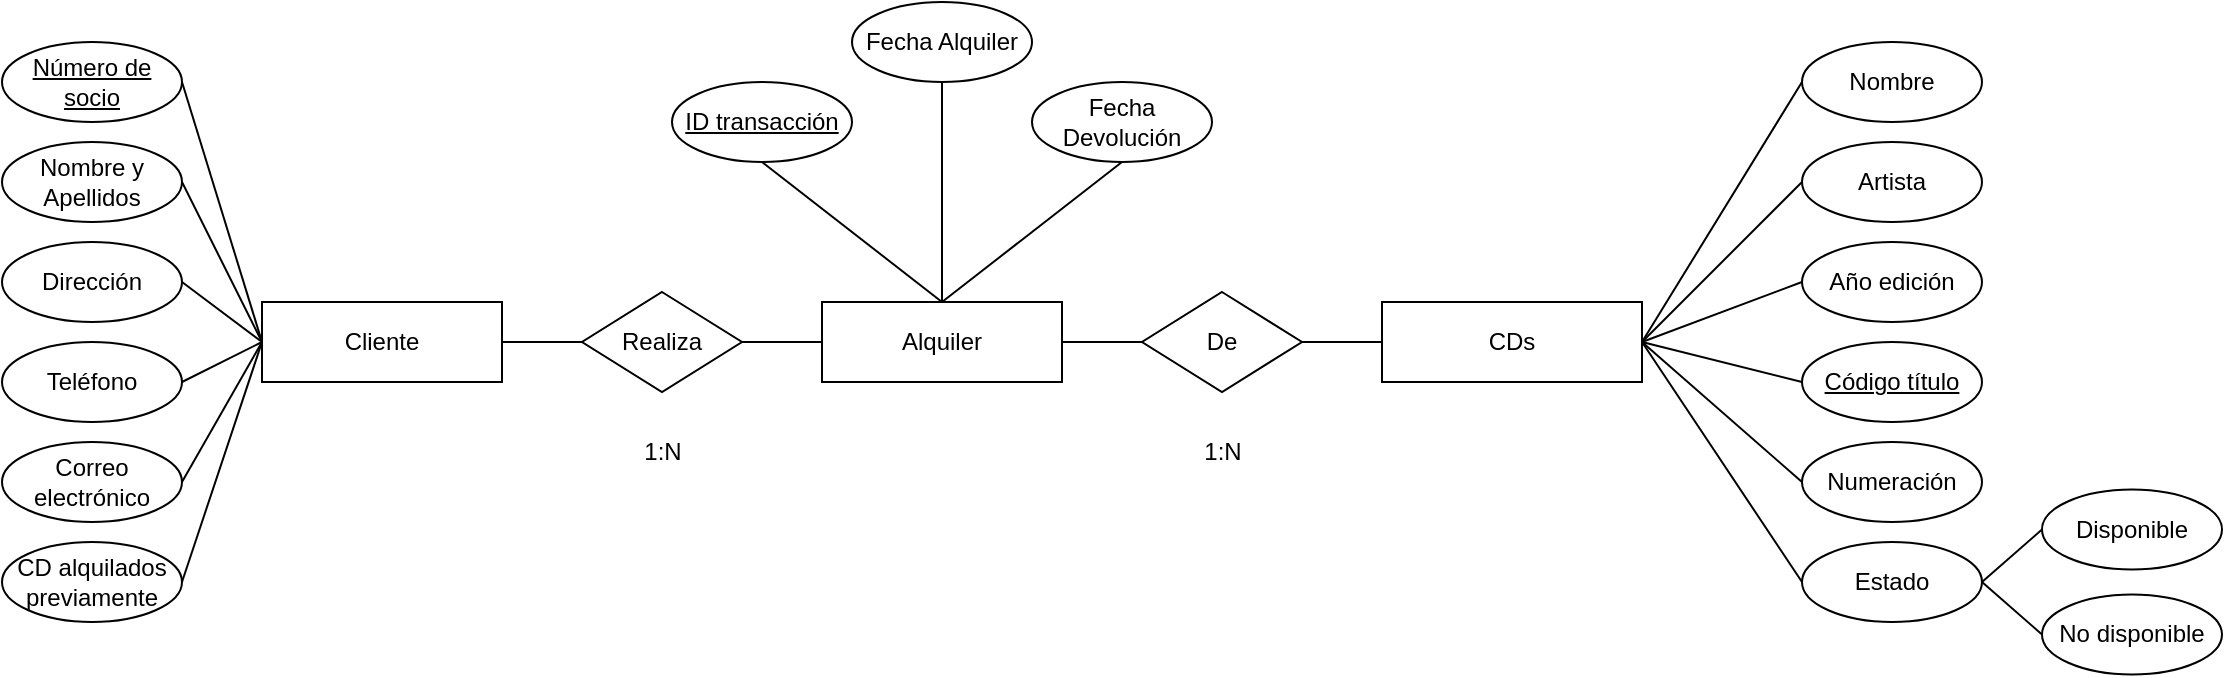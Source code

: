 <mxfile version="22.0.5" type="device">
  <diagram name="Página-1" id="fv8RgMk5-LPIIy0n1diG">
    <mxGraphModel dx="1434" dy="782" grid="1" gridSize="10" guides="1" tooltips="1" connect="1" arrows="1" fold="1" page="1" pageScale="1" pageWidth="2000" pageHeight="1169" math="0" shadow="0">
      <root>
        <mxCell id="0" />
        <mxCell id="1" parent="0" />
        <mxCell id="SV7r4JJe8Iz_N8ZPnO4c-1" value="CDs" style="rounded=0;whiteSpace=wrap;html=1;" parent="1" vertex="1">
          <mxGeometry x="760" y="520" width="130" height="40" as="geometry" />
        </mxCell>
        <mxCell id="SV7r4JJe8Iz_N8ZPnO4c-2" value="Nombre" style="ellipse;whiteSpace=wrap;html=1;" parent="1" vertex="1">
          <mxGeometry x="970" y="390" width="90" height="40" as="geometry" />
        </mxCell>
        <mxCell id="SV7r4JJe8Iz_N8ZPnO4c-3" value="Artista" style="ellipse;whiteSpace=wrap;html=1;" parent="1" vertex="1">
          <mxGeometry x="970" y="440" width="90" height="40" as="geometry" />
        </mxCell>
        <mxCell id="SV7r4JJe8Iz_N8ZPnO4c-4" value="Año edición" style="ellipse;whiteSpace=wrap;html=1;" parent="1" vertex="1">
          <mxGeometry x="970" y="490" width="90" height="40" as="geometry" />
        </mxCell>
        <mxCell id="SV7r4JJe8Iz_N8ZPnO4c-5" value="&lt;u&gt;Código título&lt;/u&gt;" style="ellipse;whiteSpace=wrap;html=1;" parent="1" vertex="1">
          <mxGeometry x="970" y="540" width="90" height="40" as="geometry" />
        </mxCell>
        <mxCell id="SV7r4JJe8Iz_N8ZPnO4c-6" value="" style="endArrow=none;html=1;rounded=0;entryX=1;entryY=0.5;entryDx=0;entryDy=0;exitX=0;exitY=0.5;exitDx=0;exitDy=0;" parent="1" source="SV7r4JJe8Iz_N8ZPnO4c-5" target="SV7r4JJe8Iz_N8ZPnO4c-1" edge="1">
          <mxGeometry width="50" height="50" relative="1" as="geometry">
            <mxPoint x="790" y="670" as="sourcePoint" />
            <mxPoint x="840" y="620" as="targetPoint" />
          </mxGeometry>
        </mxCell>
        <mxCell id="SV7r4JJe8Iz_N8ZPnO4c-7" value="" style="endArrow=none;html=1;rounded=0;entryX=0;entryY=0.5;entryDx=0;entryDy=0;exitX=1;exitY=0.5;exitDx=0;exitDy=0;" parent="1" source="SV7r4JJe8Iz_N8ZPnO4c-1" target="SV7r4JJe8Iz_N8ZPnO4c-2" edge="1">
          <mxGeometry width="50" height="50" relative="1" as="geometry">
            <mxPoint x="800" y="680" as="sourcePoint" />
            <mxPoint x="850" y="630" as="targetPoint" />
          </mxGeometry>
        </mxCell>
        <mxCell id="SV7r4JJe8Iz_N8ZPnO4c-8" value="" style="endArrow=none;html=1;rounded=0;entryX=1;entryY=0.5;entryDx=0;entryDy=0;exitX=0;exitY=0.5;exitDx=0;exitDy=0;" parent="1" source="SV7r4JJe8Iz_N8ZPnO4c-3" target="SV7r4JJe8Iz_N8ZPnO4c-1" edge="1">
          <mxGeometry width="50" height="50" relative="1" as="geometry">
            <mxPoint x="800" y="680" as="sourcePoint" />
            <mxPoint x="800" y="550" as="targetPoint" />
          </mxGeometry>
        </mxCell>
        <mxCell id="SV7r4JJe8Iz_N8ZPnO4c-9" value="" style="endArrow=none;html=1;rounded=0;entryX=1;entryY=0.5;entryDx=0;entryDy=0;exitX=0;exitY=0.5;exitDx=0;exitDy=0;" parent="1" source="SV7r4JJe8Iz_N8ZPnO4c-4" target="SV7r4JJe8Iz_N8ZPnO4c-1" edge="1">
          <mxGeometry width="50" height="50" relative="1" as="geometry">
            <mxPoint x="800" y="680" as="sourcePoint" />
            <mxPoint x="800" y="550" as="targetPoint" />
          </mxGeometry>
        </mxCell>
        <mxCell id="SV7r4JJe8Iz_N8ZPnO4c-11" value="" style="endArrow=none;html=1;rounded=0;entryX=1;entryY=0.5;entryDx=0;entryDy=0;exitX=0;exitY=0.5;exitDx=0;exitDy=0;" parent="1" source="SV7r4JJe8Iz_N8ZPnO4c-22" target="SV7r4JJe8Iz_N8ZPnO4c-1" edge="1">
          <mxGeometry width="50" height="50" relative="1" as="geometry">
            <mxPoint x="730" y="630" as="sourcePoint" />
            <mxPoint x="780" y="580" as="targetPoint" />
          </mxGeometry>
        </mxCell>
        <mxCell id="SV7r4JJe8Iz_N8ZPnO4c-13" value="" style="endArrow=none;html=1;rounded=0;entryX=1;entryY=0.5;entryDx=0;entryDy=0;exitX=0;exitY=0.5;exitDx=0;exitDy=0;" parent="1" source="SV7r4JJe8Iz_N8ZPnO4c-19" target="SV7r4JJe8Iz_N8ZPnO4c-1" edge="1">
          <mxGeometry width="50" height="50" relative="1" as="geometry">
            <mxPoint x="770" y="680" as="sourcePoint" />
            <mxPoint x="820" y="630" as="targetPoint" />
          </mxGeometry>
        </mxCell>
        <mxCell id="SV7r4JJe8Iz_N8ZPnO4c-15" value="Disponible" style="ellipse;whiteSpace=wrap;html=1;" parent="1" vertex="1">
          <mxGeometry x="1090" y="613.75" width="90" height="40" as="geometry" />
        </mxCell>
        <mxCell id="SV7r4JJe8Iz_N8ZPnO4c-16" value="No disponible" style="ellipse;whiteSpace=wrap;html=1;" parent="1" vertex="1">
          <mxGeometry x="1090" y="666.25" width="90" height="40" as="geometry" />
        </mxCell>
        <mxCell id="SV7r4JJe8Iz_N8ZPnO4c-17" value="" style="endArrow=none;html=1;rounded=0;entryX=1;entryY=0.5;entryDx=0;entryDy=0;exitX=0;exitY=0.5;exitDx=0;exitDy=0;" parent="1" source="SV7r4JJe8Iz_N8ZPnO4c-16" target="SV7r4JJe8Iz_N8ZPnO4c-19" edge="1">
          <mxGeometry width="50" height="50" relative="1" as="geometry">
            <mxPoint x="960" y="820" as="sourcePoint" />
            <mxPoint x="1010" y="770" as="targetPoint" />
          </mxGeometry>
        </mxCell>
        <mxCell id="SV7r4JJe8Iz_N8ZPnO4c-18" value="" style="endArrow=none;html=1;rounded=0;entryX=1;entryY=0.5;entryDx=0;entryDy=0;exitX=0;exitY=0.5;exitDx=0;exitDy=0;" parent="1" source="SV7r4JJe8Iz_N8ZPnO4c-15" target="SV7r4JJe8Iz_N8ZPnO4c-19" edge="1">
          <mxGeometry width="50" height="50" relative="1" as="geometry">
            <mxPoint x="950" y="810" as="sourcePoint" />
            <mxPoint x="1000" y="760" as="targetPoint" />
          </mxGeometry>
        </mxCell>
        <mxCell id="SV7r4JJe8Iz_N8ZPnO4c-19" value="Estado" style="ellipse;whiteSpace=wrap;html=1;" parent="1" vertex="1">
          <mxGeometry x="970" y="640" width="90" height="40" as="geometry" />
        </mxCell>
        <mxCell id="SV7r4JJe8Iz_N8ZPnO4c-22" value="Numeración" style="ellipse;whiteSpace=wrap;html=1;" parent="1" vertex="1">
          <mxGeometry x="970" y="590" width="90" height="40" as="geometry" />
        </mxCell>
        <mxCell id="SV7r4JJe8Iz_N8ZPnO4c-23" value="Cliente" style="rounded=0;whiteSpace=wrap;html=1;" parent="1" vertex="1">
          <mxGeometry x="200" y="520" width="120" height="40" as="geometry" />
        </mxCell>
        <mxCell id="SV7r4JJe8Iz_N8ZPnO4c-24" value="&lt;u&gt;Número de socio&lt;/u&gt;" style="ellipse;whiteSpace=wrap;html=1;" parent="1" vertex="1">
          <mxGeometry x="70" y="390" width="90" height="40" as="geometry" />
        </mxCell>
        <mxCell id="SV7r4JJe8Iz_N8ZPnO4c-25" value="Nombre y Apellidos" style="ellipse;whiteSpace=wrap;html=1;" parent="1" vertex="1">
          <mxGeometry x="70" y="440" width="90" height="40" as="geometry" />
        </mxCell>
        <mxCell id="SV7r4JJe8Iz_N8ZPnO4c-26" value="Dirección" style="ellipse;whiteSpace=wrap;html=1;" parent="1" vertex="1">
          <mxGeometry x="70" y="490" width="90" height="40" as="geometry" />
        </mxCell>
        <mxCell id="SV7r4JJe8Iz_N8ZPnO4c-27" value="Teléfono" style="ellipse;whiteSpace=wrap;html=1;" parent="1" vertex="1">
          <mxGeometry x="70" y="540" width="90" height="40" as="geometry" />
        </mxCell>
        <mxCell id="SV7r4JJe8Iz_N8ZPnO4c-28" value="Correo electrónico" style="ellipse;whiteSpace=wrap;html=1;" parent="1" vertex="1">
          <mxGeometry x="70" y="590" width="90" height="40" as="geometry" />
        </mxCell>
        <mxCell id="SV7r4JJe8Iz_N8ZPnO4c-29" value="Realiza" style="rhombus;whiteSpace=wrap;html=1;" parent="1" vertex="1">
          <mxGeometry x="360" y="515" width="80" height="50" as="geometry" />
        </mxCell>
        <mxCell id="SV7r4JJe8Iz_N8ZPnO4c-30" value="Alquiler" style="rounded=0;whiteSpace=wrap;html=1;" parent="1" vertex="1">
          <mxGeometry x="480" y="520" width="120" height="40" as="geometry" />
        </mxCell>
        <mxCell id="SV7r4JJe8Iz_N8ZPnO4c-81" value="De" style="rhombus;whiteSpace=wrap;html=1;" parent="1" vertex="1">
          <mxGeometry x="640" y="515" width="80" height="50" as="geometry" />
        </mxCell>
        <mxCell id="SV7r4JJe8Iz_N8ZPnO4c-82" value="" style="endArrow=none;html=1;rounded=0;exitX=1;exitY=0.5;exitDx=0;exitDy=0;entryX=0;entryY=0.5;entryDx=0;entryDy=0;" parent="1" source="SV7r4JJe8Iz_N8ZPnO4c-23" target="SV7r4JJe8Iz_N8ZPnO4c-29" edge="1">
          <mxGeometry width="50" height="50" relative="1" as="geometry">
            <mxPoint x="320" y="560" as="sourcePoint" />
            <mxPoint x="360" y="610" as="targetPoint" />
          </mxGeometry>
        </mxCell>
        <mxCell id="SV7r4JJe8Iz_N8ZPnO4c-83" value="" style="endArrow=none;html=1;rounded=0;exitX=1;exitY=0.5;exitDx=0;exitDy=0;entryX=0;entryY=0.5;entryDx=0;entryDy=0;" parent="1" source="SV7r4JJe8Iz_N8ZPnO4c-24" target="SV7r4JJe8Iz_N8ZPnO4c-23" edge="1">
          <mxGeometry width="50" height="50" relative="1" as="geometry">
            <mxPoint x="210" y="440" as="sourcePoint" />
            <mxPoint x="250" y="490" as="targetPoint" />
          </mxGeometry>
        </mxCell>
        <mxCell id="SV7r4JJe8Iz_N8ZPnO4c-84" value="" style="endArrow=none;html=1;rounded=0;exitX=1;exitY=0.5;exitDx=0;exitDy=0;entryX=0;entryY=0.5;entryDx=0;entryDy=0;" parent="1" source="SV7r4JJe8Iz_N8ZPnO4c-25" target="SV7r4JJe8Iz_N8ZPnO4c-23" edge="1">
          <mxGeometry width="50" height="50" relative="1" as="geometry">
            <mxPoint x="210" y="440" as="sourcePoint" />
            <mxPoint x="250" y="490" as="targetPoint" />
          </mxGeometry>
        </mxCell>
        <mxCell id="SV7r4JJe8Iz_N8ZPnO4c-85" value="" style="endArrow=none;html=1;rounded=0;exitX=1;exitY=0.5;exitDx=0;exitDy=0;entryX=0;entryY=0.5;entryDx=0;entryDy=0;" parent="1" source="SV7r4JJe8Iz_N8ZPnO4c-26" target="SV7r4JJe8Iz_N8ZPnO4c-23" edge="1">
          <mxGeometry width="50" height="50" relative="1" as="geometry">
            <mxPoint x="220" y="450" as="sourcePoint" />
            <mxPoint x="260" y="500" as="targetPoint" />
          </mxGeometry>
        </mxCell>
        <mxCell id="SV7r4JJe8Iz_N8ZPnO4c-86" value="" style="endArrow=none;html=1;rounded=0;exitX=1;exitY=0.5;exitDx=0;exitDy=0;entryX=0;entryY=0.5;entryDx=0;entryDy=0;" parent="1" source="SV7r4JJe8Iz_N8ZPnO4c-27" target="SV7r4JJe8Iz_N8ZPnO4c-23" edge="1">
          <mxGeometry width="50" height="50" relative="1" as="geometry">
            <mxPoint x="170" y="520" as="sourcePoint" />
            <mxPoint x="210" y="550" as="targetPoint" />
          </mxGeometry>
        </mxCell>
        <mxCell id="SV7r4JJe8Iz_N8ZPnO4c-87" value="" style="endArrow=none;html=1;rounded=0;exitX=1;exitY=0.5;exitDx=0;exitDy=0;entryX=0;entryY=0.5;entryDx=0;entryDy=0;" parent="1" source="SV7r4JJe8Iz_N8ZPnO4c-28" target="SV7r4JJe8Iz_N8ZPnO4c-23" edge="1">
          <mxGeometry width="50" height="50" relative="1" as="geometry">
            <mxPoint x="180" y="530" as="sourcePoint" />
            <mxPoint x="220" y="560" as="targetPoint" />
          </mxGeometry>
        </mxCell>
        <mxCell id="SV7r4JJe8Iz_N8ZPnO4c-88" value="" style="endArrow=none;html=1;rounded=0;exitX=1;exitY=0.5;exitDx=0;exitDy=0;entryX=0;entryY=0.5;entryDx=0;entryDy=0;" parent="1" source="SV7r4JJe8Iz_N8ZPnO4c-29" target="SV7r4JJe8Iz_N8ZPnO4c-30" edge="1">
          <mxGeometry width="50" height="50" relative="1" as="geometry">
            <mxPoint x="330" y="550" as="sourcePoint" />
            <mxPoint x="370" y="550" as="targetPoint" />
          </mxGeometry>
        </mxCell>
        <mxCell id="SV7r4JJe8Iz_N8ZPnO4c-89" value="" style="endArrow=none;html=1;rounded=0;entryX=0;entryY=0.5;entryDx=0;entryDy=0;exitX=1;exitY=0.5;exitDx=0;exitDy=0;" parent="1" source="SV7r4JJe8Iz_N8ZPnO4c-30" target="SV7r4JJe8Iz_N8ZPnO4c-81" edge="1">
          <mxGeometry width="50" height="50" relative="1" as="geometry">
            <mxPoint x="600" y="540" as="sourcePoint" />
            <mxPoint x="380" y="560" as="targetPoint" />
          </mxGeometry>
        </mxCell>
        <mxCell id="SV7r4JJe8Iz_N8ZPnO4c-90" value="" style="endArrow=none;html=1;rounded=0;exitX=0;exitY=0.5;exitDx=0;exitDy=0;entryX=1;entryY=0.5;entryDx=0;entryDy=0;" parent="1" source="SV7r4JJe8Iz_N8ZPnO4c-1" target="SV7r4JJe8Iz_N8ZPnO4c-81" edge="1">
          <mxGeometry width="50" height="50" relative="1" as="geometry">
            <mxPoint x="350" y="570" as="sourcePoint" />
            <mxPoint x="390" y="570" as="targetPoint" />
          </mxGeometry>
        </mxCell>
        <mxCell id="SV7r4JJe8Iz_N8ZPnO4c-91" value="Fecha Alquiler" style="ellipse;whiteSpace=wrap;html=1;" parent="1" vertex="1">
          <mxGeometry x="495" y="370" width="90" height="40" as="geometry" />
        </mxCell>
        <mxCell id="SV7r4JJe8Iz_N8ZPnO4c-92" value="Fecha Devolución" style="ellipse;whiteSpace=wrap;html=1;" parent="1" vertex="1">
          <mxGeometry x="585" y="410" width="90" height="40" as="geometry" />
        </mxCell>
        <mxCell id="SV7r4JJe8Iz_N8ZPnO4c-93" value="" style="endArrow=none;html=1;rounded=0;entryX=0.5;entryY=1;entryDx=0;entryDy=0;exitX=0.5;exitY=0;exitDx=0;exitDy=0;" parent="1" source="SV7r4JJe8Iz_N8ZPnO4c-30" target="SV7r4JJe8Iz_N8ZPnO4c-91" edge="1">
          <mxGeometry width="50" height="50" relative="1" as="geometry">
            <mxPoint x="480" y="530" as="sourcePoint" />
            <mxPoint x="530" y="480" as="targetPoint" />
          </mxGeometry>
        </mxCell>
        <mxCell id="SV7r4JJe8Iz_N8ZPnO4c-94" value="" style="endArrow=none;html=1;rounded=0;entryX=0.5;entryY=1;entryDx=0;entryDy=0;exitX=0.5;exitY=0;exitDx=0;exitDy=0;" parent="1" source="SV7r4JJe8Iz_N8ZPnO4c-30" target="SV7r4JJe8Iz_N8ZPnO4c-92" edge="1">
          <mxGeometry width="50" height="50" relative="1" as="geometry">
            <mxPoint x="550" y="530" as="sourcePoint" />
            <mxPoint x="500" y="470" as="targetPoint" />
          </mxGeometry>
        </mxCell>
        <mxCell id="SV7r4JJe8Iz_N8ZPnO4c-95" value="CD alquilados previamente" style="ellipse;whiteSpace=wrap;html=1;" parent="1" vertex="1">
          <mxGeometry x="70" y="640" width="90" height="40" as="geometry" />
        </mxCell>
        <mxCell id="SV7r4JJe8Iz_N8ZPnO4c-96" value="" style="endArrow=none;html=1;rounded=0;entryX=0;entryY=0.5;entryDx=0;entryDy=0;exitX=1;exitY=0.5;exitDx=0;exitDy=0;" parent="1" source="SV7r4JJe8Iz_N8ZPnO4c-95" target="SV7r4JJe8Iz_N8ZPnO4c-23" edge="1">
          <mxGeometry width="50" height="50" relative="1" as="geometry">
            <mxPoint x="200" y="670" as="sourcePoint" />
            <mxPoint x="250" y="620" as="targetPoint" />
          </mxGeometry>
        </mxCell>
        <mxCell id="SV7r4JJe8Iz_N8ZPnO4c-97" value="&lt;u&gt;ID transacción&lt;/u&gt;" style="ellipse;whiteSpace=wrap;html=1;" parent="1" vertex="1">
          <mxGeometry x="405" y="410" width="90" height="40" as="geometry" />
        </mxCell>
        <mxCell id="SV7r4JJe8Iz_N8ZPnO4c-98" value="" style="endArrow=none;html=1;rounded=0;entryX=0.5;entryY=1;entryDx=0;entryDy=0;exitX=0.5;exitY=0;exitDx=0;exitDy=0;" parent="1" source="SV7r4JJe8Iz_N8ZPnO4c-30" target="SV7r4JJe8Iz_N8ZPnO4c-97" edge="1">
          <mxGeometry width="50" height="50" relative="1" as="geometry">
            <mxPoint x="420" y="530" as="sourcePoint" />
            <mxPoint x="470" y="480" as="targetPoint" />
          </mxGeometry>
        </mxCell>
        <mxCell id="f_mVPV9gmu9ny53u_UhO-1" value="1:N" style="text;html=1;align=center;verticalAlign=middle;resizable=0;points=[];autosize=1;strokeColor=none;fillColor=none;" parent="1" vertex="1">
          <mxGeometry x="380" y="580" width="40" height="30" as="geometry" />
        </mxCell>
        <mxCell id="f_mVPV9gmu9ny53u_UhO-2" value="1:N" style="text;html=1;align=center;verticalAlign=middle;resizable=0;points=[];autosize=1;strokeColor=none;fillColor=none;" parent="1" vertex="1">
          <mxGeometry x="660" y="580" width="40" height="30" as="geometry" />
        </mxCell>
      </root>
    </mxGraphModel>
  </diagram>
</mxfile>
